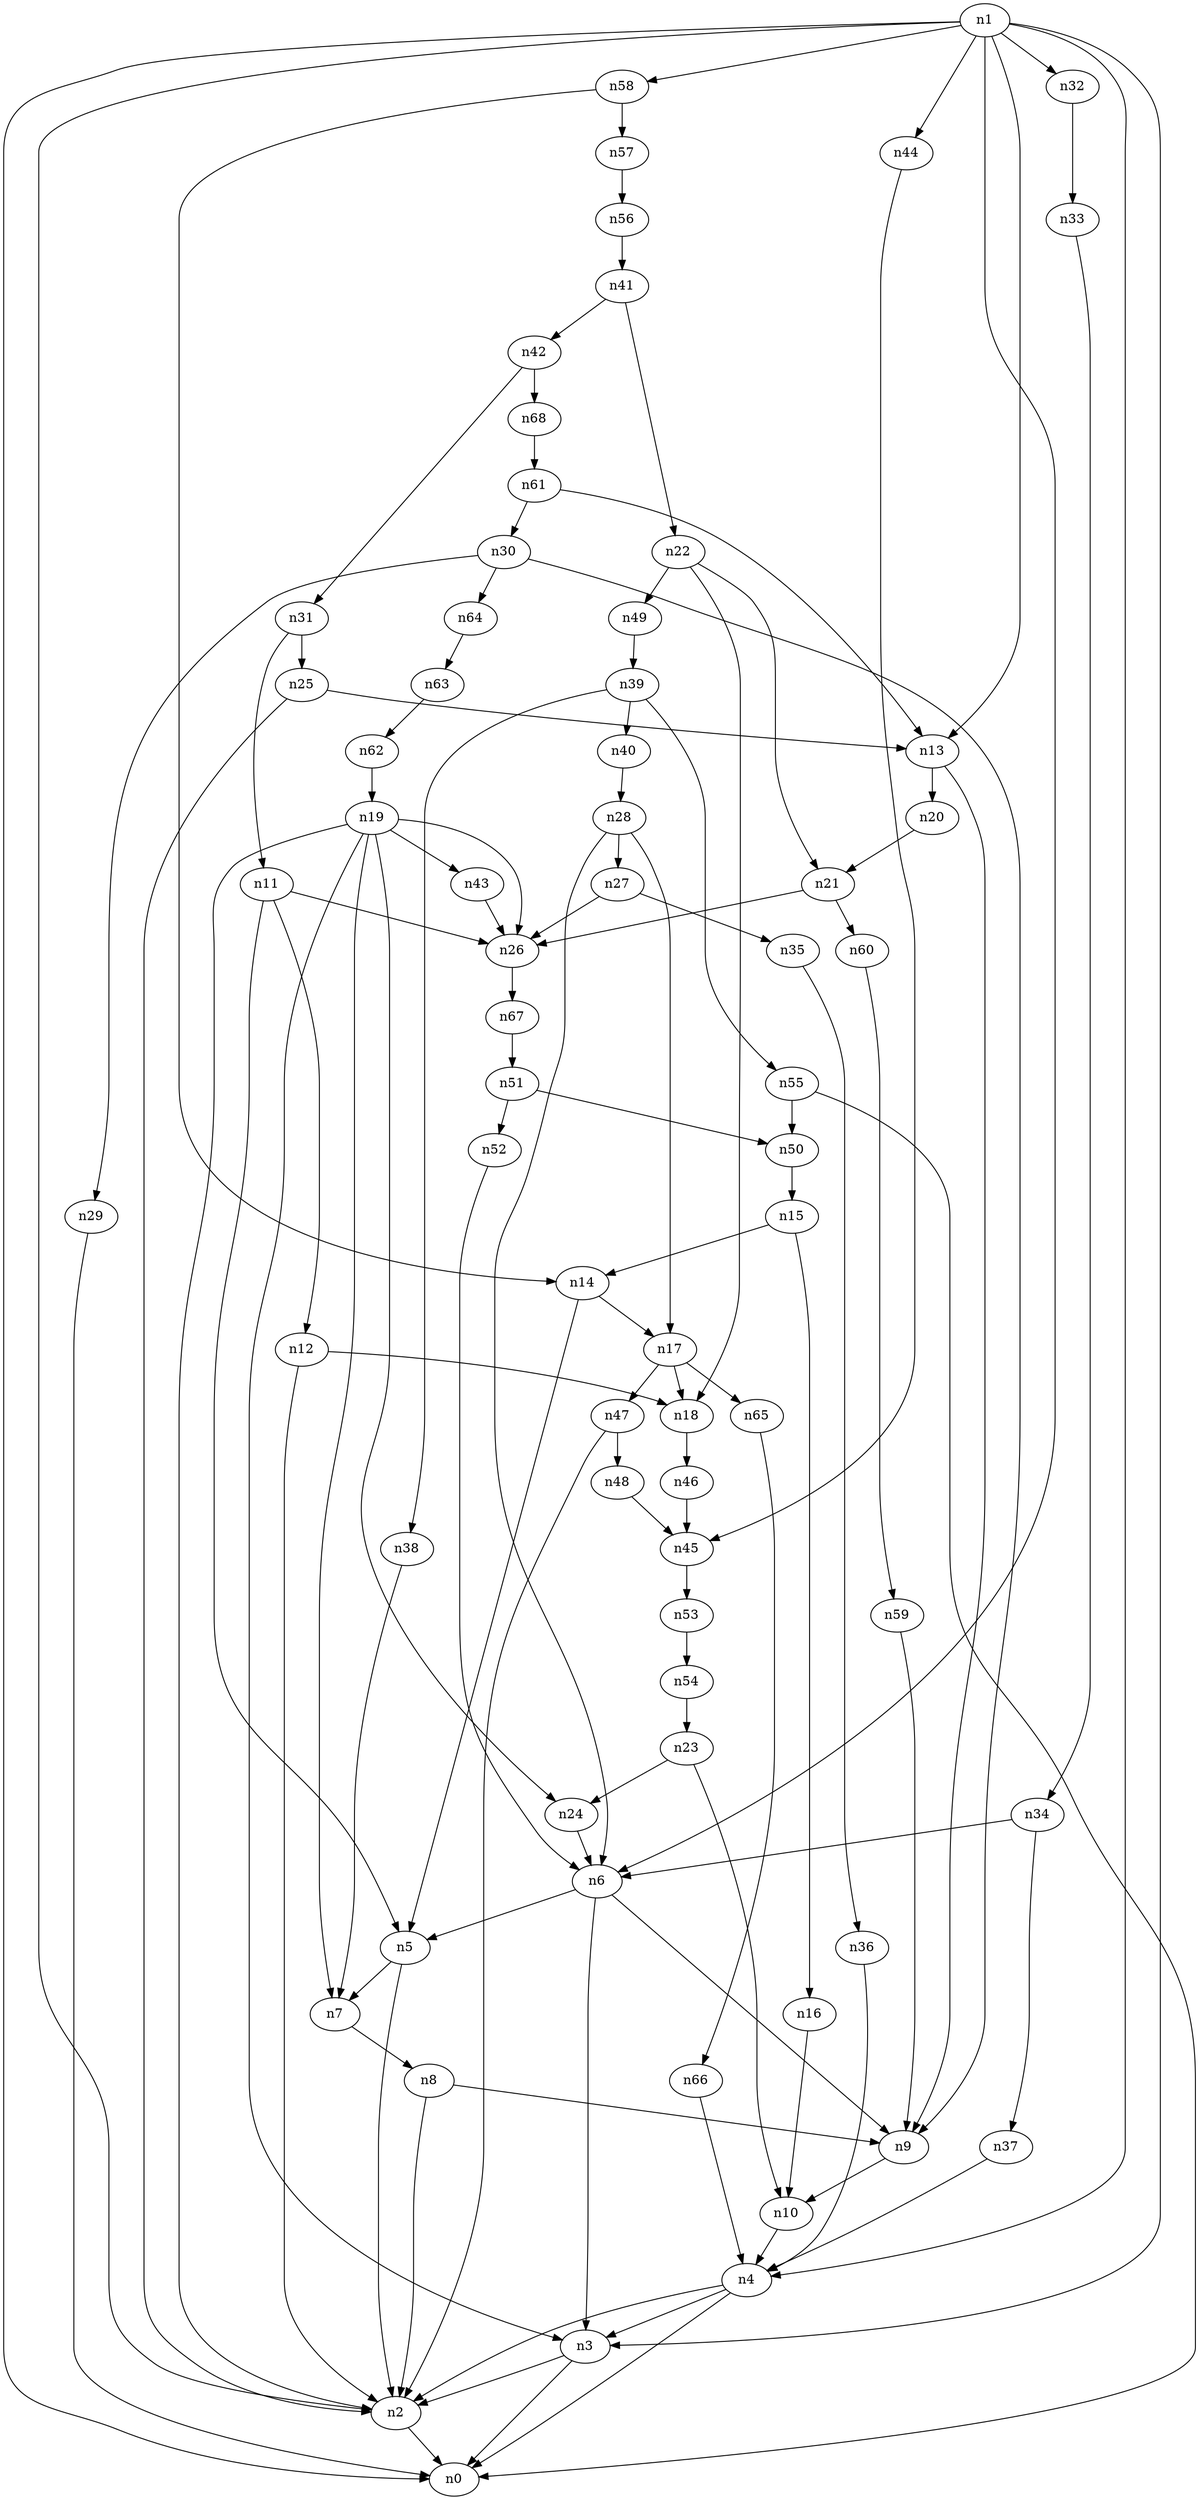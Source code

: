 digraph G {
	n1 -> n0	 [_graphml_id=e0];
	n1 -> n2	 [_graphml_id=e1];
	n1 -> n3	 [_graphml_id=e6];
	n1 -> n4	 [_graphml_id=e9];
	n1 -> n6	 [_graphml_id=e12];
	n1 -> n13	 [_graphml_id=e23];
	n1 -> n32	 [_graphml_id=e55];
	n1 -> n44	 [_graphml_id=e75];
	n1 -> n58	 [_graphml_id=e104];
	n2 -> n0	 [_graphml_id=e5];
	n3 -> n0	 [_graphml_id=e8];
	n3 -> n2	 [_graphml_id=e2];
	n4 -> n0	 [_graphml_id=e4];
	n4 -> n2	 [_graphml_id=e7];
	n4 -> n3	 [_graphml_id=e3];
	n5 -> n2	 [_graphml_id=e10];
	n5 -> n7	 [_graphml_id=e13];
	n6 -> n3	 [_graphml_id=e34];
	n6 -> n5	 [_graphml_id=e11];
	n6 -> n9	 [_graphml_id=e24];
	n7 -> n8	 [_graphml_id=e14];
	n8 -> n2	 [_graphml_id=e15];
	n8 -> n9	 [_graphml_id=e16];
	n9 -> n10	 [_graphml_id=e17];
	n10 -> n4	 [_graphml_id=e18];
	n11 -> n5	 [_graphml_id=e19];
	n11 -> n12	 [_graphml_id=e20];
	n11 -> n26	 [_graphml_id=e54];
	n12 -> n2	 [_graphml_id=e21];
	n12 -> n18	 [_graphml_id=e31];
	n13 -> n9	 [_graphml_id=e22];
	n13 -> n20	 [_graphml_id=e35];
	n14 -> n5	 [_graphml_id=e25];
	n14 -> n17	 [_graphml_id=e29];
	n15 -> n14	 [_graphml_id=e26];
	n15 -> n16	 [_graphml_id=e27];
	n16 -> n10	 [_graphml_id=e28];
	n17 -> n18	 [_graphml_id=e30];
	n17 -> n47	 [_graphml_id=e79];
	n17 -> n65	 [_graphml_id=e109];
	n18 -> n46	 [_graphml_id=e78];
	n19 -> n2	 [_graphml_id=e74];
	n19 -> n3	 [_graphml_id=e32];
	n19 -> n7	 [_graphml_id=e33];
	n19 -> n24	 [_graphml_id=e44];
	n19 -> n26	 [_graphml_id=e94];
	n19 -> n43	 [_graphml_id=e73];
	n20 -> n21	 [_graphml_id=e36];
	n21 -> n26	 [_graphml_id=e45];
	n21 -> n60	 [_graphml_id=e101];
	n22 -> n18	 [_graphml_id=e38];
	n22 -> n21	 [_graphml_id=e37];
	n22 -> n49	 [_graphml_id=e82];
	n23 -> n10	 [_graphml_id=e39];
	n23 -> n24	 [_graphml_id=e40];
	n24 -> n6	 [_graphml_id=e41];
	n25 -> n2	 [_graphml_id=e43];
	n25 -> n13	 [_graphml_id=e42];
	n26 -> n67	 [_graphml_id=e113];
	n27 -> n26	 [_graphml_id=e46];
	n27 -> n35	 [_graphml_id=e59];
	n28 -> n6	 [_graphml_id=e48];
	n28 -> n17	 [_graphml_id=e64];
	n28 -> n27	 [_graphml_id=e47];
	n29 -> n0	 [_graphml_id=e49];
	n30 -> n9	 [_graphml_id=e51];
	n30 -> n29	 [_graphml_id=e50];
	n30 -> n64	 [_graphml_id=e108];
	n31 -> n11	 [_graphml_id=e52];
	n31 -> n25	 [_graphml_id=e53];
	n32 -> n33	 [_graphml_id=e56];
	n33 -> n34	 [_graphml_id=e57];
	n34 -> n6	 [_graphml_id=e58];
	n34 -> n37	 [_graphml_id=e62];
	n35 -> n36	 [_graphml_id=e60];
	n36 -> n4	 [_graphml_id=e61];
	n37 -> n4	 [_graphml_id=e63];
	n38 -> n7	 [_graphml_id=e65];
	n39 -> n38	 [_graphml_id=e66];
	n39 -> n40	 [_graphml_id=e67];
	n39 -> n55	 [_graphml_id=e93];
	n40 -> n28	 [_graphml_id=e68];
	n41 -> n22	 [_graphml_id=e69];
	n41 -> n42	 [_graphml_id=e70];
	n42 -> n31	 [_graphml_id=e71];
	n42 -> n68	 [_graphml_id=e116];
	n43 -> n26	 [_graphml_id=e72];
	n44 -> n45	 [_graphml_id=e76];
	n45 -> n53	 [_graphml_id=e89];
	n46 -> n45	 [_graphml_id=e77];
	n47 -> n2	 [_graphml_id=e84];
	n47 -> n48	 [_graphml_id=e80];
	n48 -> n45	 [_graphml_id=e81];
	n49 -> n39	 [_graphml_id=e83];
	n50 -> n15	 [_graphml_id=e85];
	n51 -> n50	 [_graphml_id=e86];
	n51 -> n52	 [_graphml_id=e87];
	n52 -> n6	 [_graphml_id=e88];
	n53 -> n54	 [_graphml_id=e90];
	n54 -> n23	 [_graphml_id=e91];
	n55 -> n0	 [_graphml_id=e92];
	n55 -> n50	 [_graphml_id=e114];
	n56 -> n41	 [_graphml_id=e95];
	n57 -> n56	 [_graphml_id=e96];
	n58 -> n14	 [_graphml_id=e98];
	n58 -> n57	 [_graphml_id=e97];
	n59 -> n9	 [_graphml_id=e99];
	n60 -> n59	 [_graphml_id=e100];
	n61 -> n13	 [_graphml_id=e102];
	n61 -> n30	 [_graphml_id=e103];
	n62 -> n19	 [_graphml_id=e105];
	n63 -> n62	 [_graphml_id=e106];
	n64 -> n63	 [_graphml_id=e107];
	n65 -> n66	 [_graphml_id=e110];
	n66 -> n4	 [_graphml_id=e111];
	n67 -> n51	 [_graphml_id=e112];
	n68 -> n61	 [_graphml_id=e115];
}

